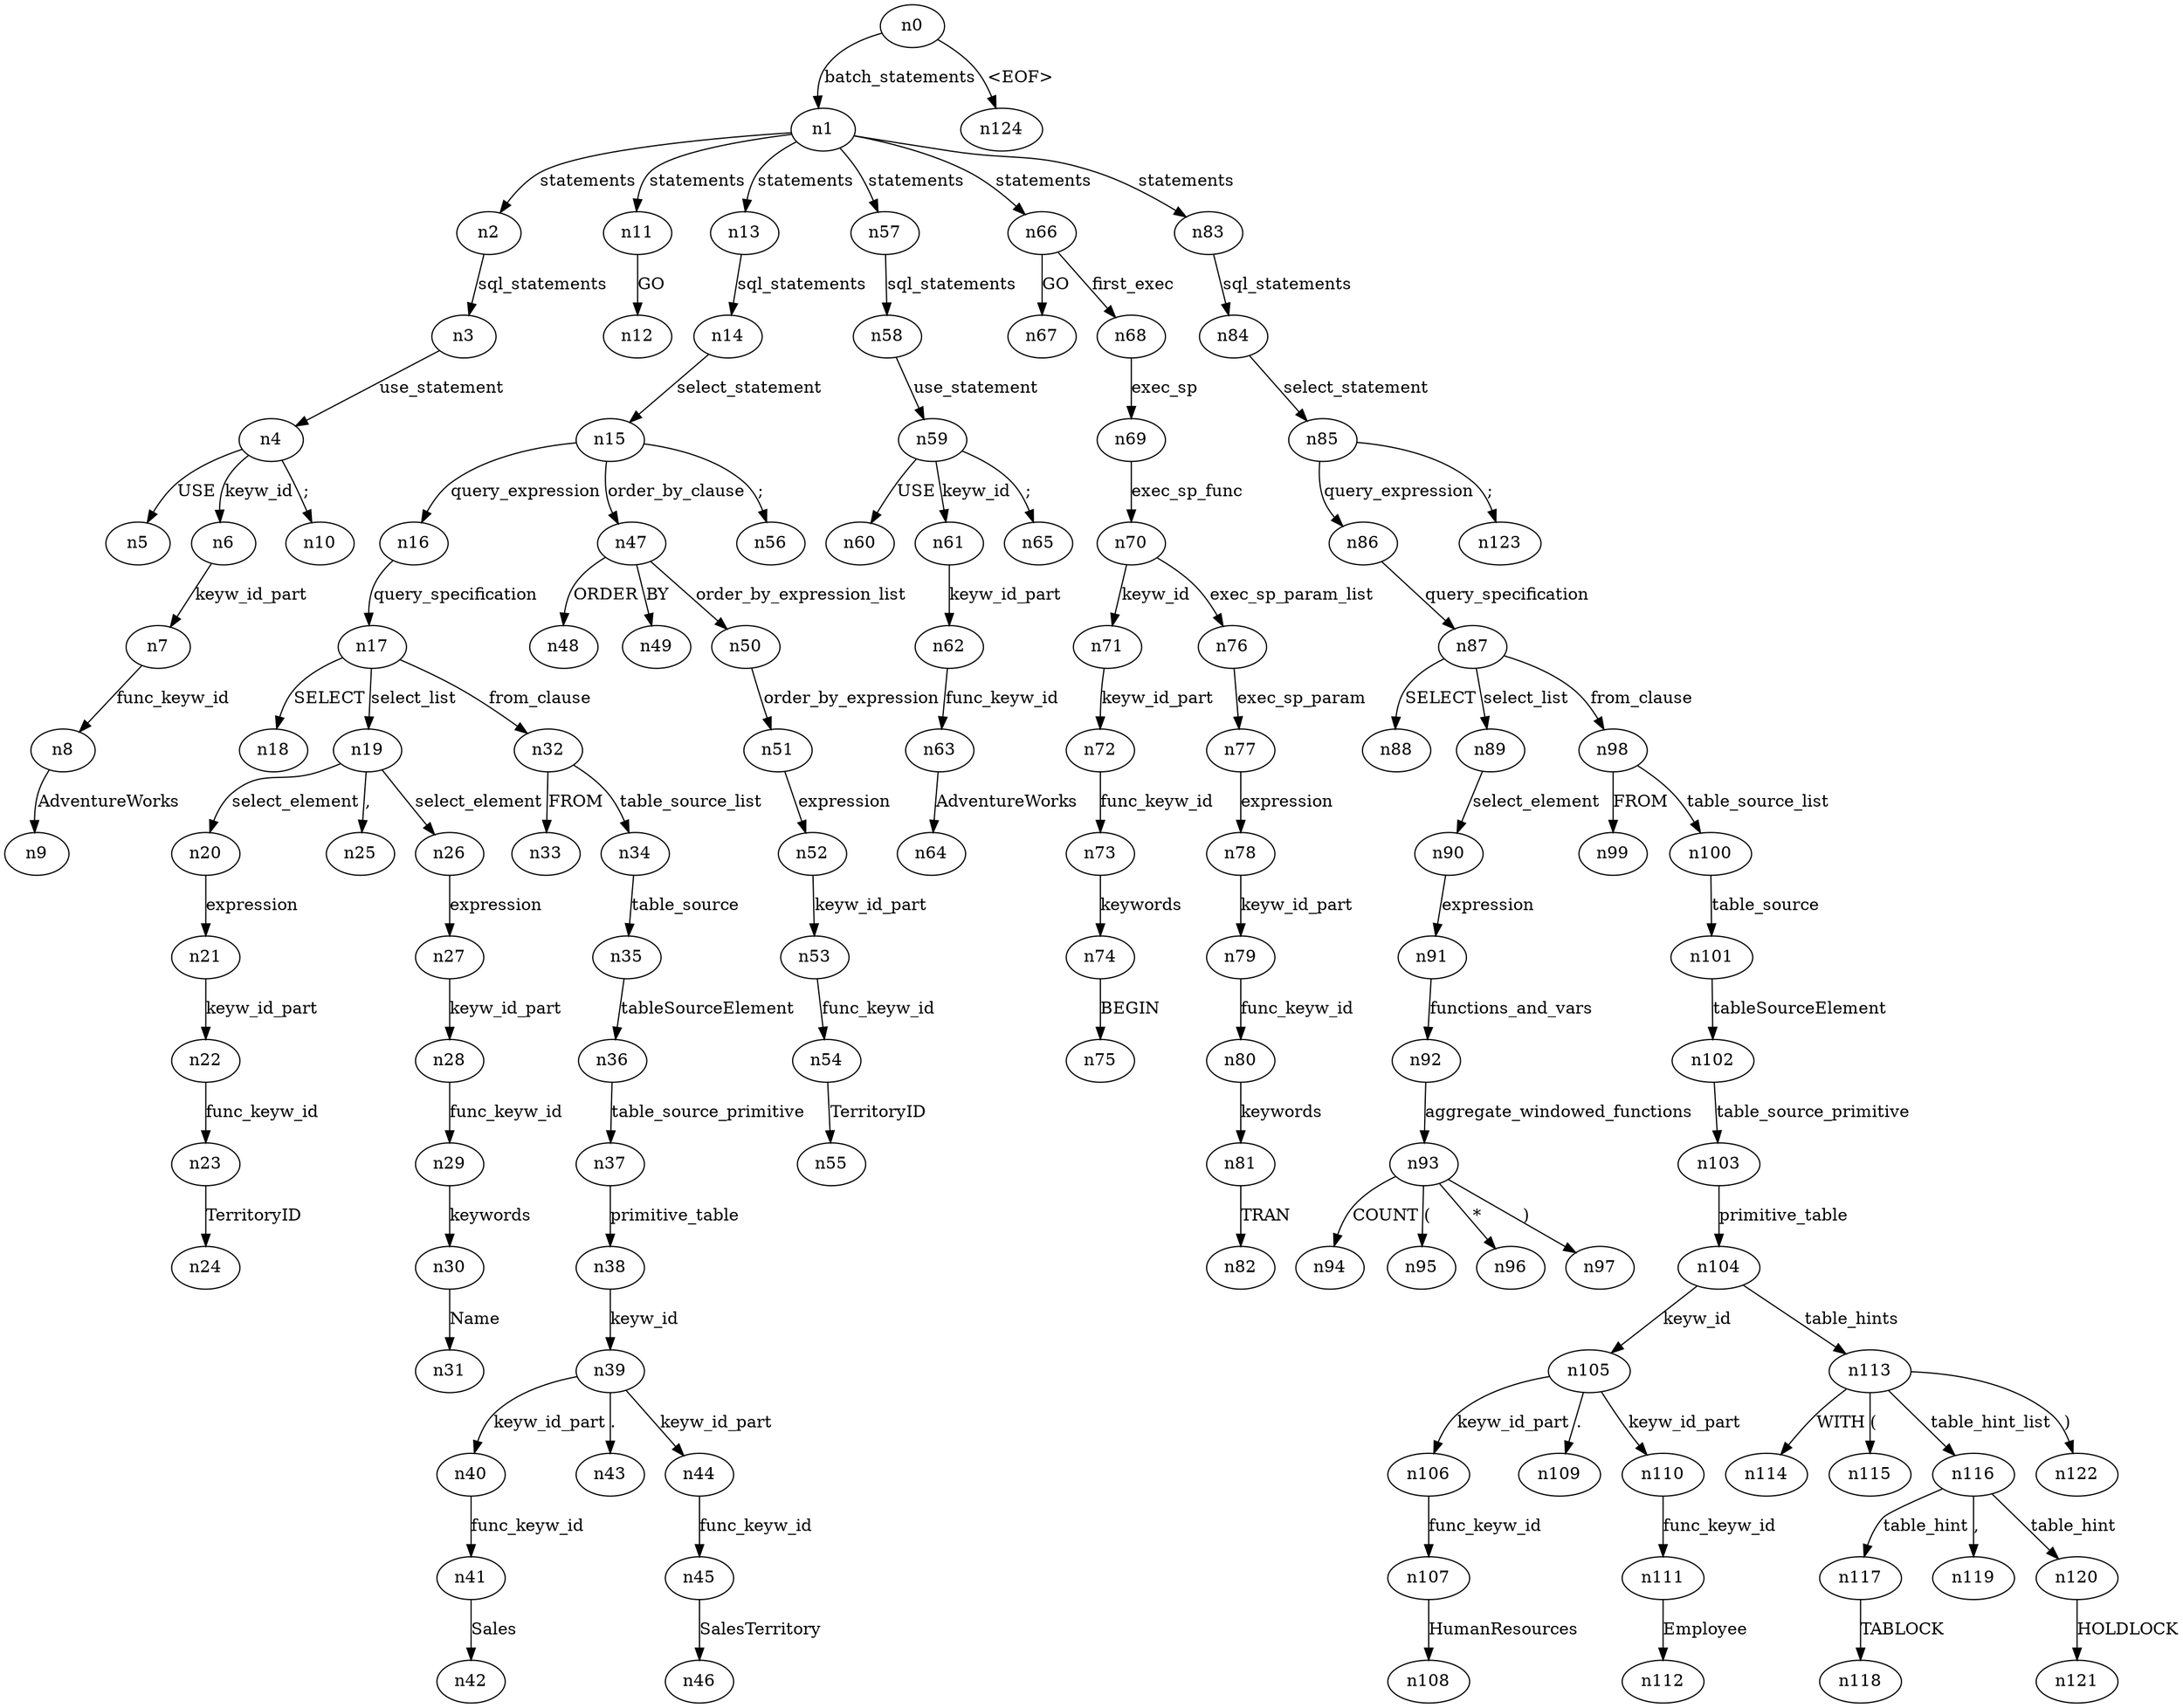 digraph ParseTree {
  n0 -> n1 [label="batch_statements"];
  n1 -> n2 [label="statements"];
  n2 -> n3 [label="sql_statements"];
  n3 -> n4 [label="use_statement"];
  n4 -> n5 [label="USE"];
  n4 -> n6 [label="keyw_id"];
  n6 -> n7 [label="keyw_id_part"];
  n7 -> n8 [label="func_keyw_id"];
  n8 -> n9 [label="AdventureWorks"];
  n4 -> n10 [label=";"];
  n1 -> n11 [label="statements"];
  n11 -> n12 [label="GO"];
  n1 -> n13 [label="statements"];
  n13 -> n14 [label="sql_statements"];
  n14 -> n15 [label="select_statement"];
  n15 -> n16 [label="query_expression"];
  n16 -> n17 [label="query_specification"];
  n17 -> n18 [label="SELECT"];
  n17 -> n19 [label="select_list"];
  n19 -> n20 [label="select_element"];
  n20 -> n21 [label="expression"];
  n21 -> n22 [label="keyw_id_part"];
  n22 -> n23 [label="func_keyw_id"];
  n23 -> n24 [label="TerritoryID"];
  n19 -> n25 [label=","];
  n19 -> n26 [label="select_element"];
  n26 -> n27 [label="expression"];
  n27 -> n28 [label="keyw_id_part"];
  n28 -> n29 [label="func_keyw_id"];
  n29 -> n30 [label="keywords"];
  n30 -> n31 [label="Name"];
  n17 -> n32 [label="from_clause"];
  n32 -> n33 [label="FROM"];
  n32 -> n34 [label="table_source_list"];
  n34 -> n35 [label="table_source"];
  n35 -> n36 [label="tableSourceElement"];
  n36 -> n37 [label="table_source_primitive"];
  n37 -> n38 [label="primitive_table"];
  n38 -> n39 [label="keyw_id"];
  n39 -> n40 [label="keyw_id_part"];
  n40 -> n41 [label="func_keyw_id"];
  n41 -> n42 [label="Sales"];
  n39 -> n43 [label="."];
  n39 -> n44 [label="keyw_id_part"];
  n44 -> n45 [label="func_keyw_id"];
  n45 -> n46 [label="SalesTerritory"];
  n15 -> n47 [label="order_by_clause"];
  n47 -> n48 [label="ORDER"];
  n47 -> n49 [label="BY"];
  n47 -> n50 [label="order_by_expression_list"];
  n50 -> n51 [label="order_by_expression"];
  n51 -> n52 [label="expression"];
  n52 -> n53 [label="keyw_id_part"];
  n53 -> n54 [label="func_keyw_id"];
  n54 -> n55 [label="TerritoryID"];
  n15 -> n56 [label=";"];
  n1 -> n57 [label="statements"];
  n57 -> n58 [label="sql_statements"];
  n58 -> n59 [label="use_statement"];
  n59 -> n60 [label="USE"];
  n59 -> n61 [label="keyw_id"];
  n61 -> n62 [label="keyw_id_part"];
  n62 -> n63 [label="func_keyw_id"];
  n63 -> n64 [label="AdventureWorks"];
  n59 -> n65 [label=";"];
  n1 -> n66 [label="statements"];
  n66 -> n67 [label="GO"];
  n66 -> n68 [label="first_exec"];
  n68 -> n69 [label="exec_sp"];
  n69 -> n70 [label="exec_sp_func"];
  n70 -> n71 [label="keyw_id"];
  n71 -> n72 [label="keyw_id_part"];
  n72 -> n73 [label="func_keyw_id"];
  n73 -> n74 [label="keywords"];
  n74 -> n75 [label="BEGIN"];
  n70 -> n76 [label="exec_sp_param_list"];
  n76 -> n77 [label="exec_sp_param"];
  n77 -> n78 [label="expression"];
  n78 -> n79 [label="keyw_id_part"];
  n79 -> n80 [label="func_keyw_id"];
  n80 -> n81 [label="keywords"];
  n81 -> n82 [label="TRAN"];
  n1 -> n83 [label="statements"];
  n83 -> n84 [label="sql_statements"];
  n84 -> n85 [label="select_statement"];
  n85 -> n86 [label="query_expression"];
  n86 -> n87 [label="query_specification"];
  n87 -> n88 [label="SELECT"];
  n87 -> n89 [label="select_list"];
  n89 -> n90 [label="select_element"];
  n90 -> n91 [label="expression"];
  n91 -> n92 [label="functions_and_vars"];
  n92 -> n93 [label="aggregate_windowed_functions"];
  n93 -> n94 [label="COUNT"];
  n93 -> n95 [label="("];
  n93 -> n96 [label="*"];
  n93 -> n97 [label=")"];
  n87 -> n98 [label="from_clause"];
  n98 -> n99 [label="FROM"];
  n98 -> n100 [label="table_source_list"];
  n100 -> n101 [label="table_source"];
  n101 -> n102 [label="tableSourceElement"];
  n102 -> n103 [label="table_source_primitive"];
  n103 -> n104 [label="primitive_table"];
  n104 -> n105 [label="keyw_id"];
  n105 -> n106 [label="keyw_id_part"];
  n106 -> n107 [label="func_keyw_id"];
  n107 -> n108 [label="HumanResources"];
  n105 -> n109 [label="."];
  n105 -> n110 [label="keyw_id_part"];
  n110 -> n111 [label="func_keyw_id"];
  n111 -> n112 [label="Employee"];
  n104 -> n113 [label="table_hints"];
  n113 -> n114 [label="WITH"];
  n113 -> n115 [label="("];
  n113 -> n116 [label="table_hint_list"];
  n116 -> n117 [label="table_hint"];
  n117 -> n118 [label="TABLOCK"];
  n116 -> n119 [label=","];
  n116 -> n120 [label="table_hint"];
  n120 -> n121 [label="HOLDLOCK"];
  n113 -> n122 [label=")"];
  n85 -> n123 [label=";"];
  n0 -> n124 [label="<EOF>"];
}